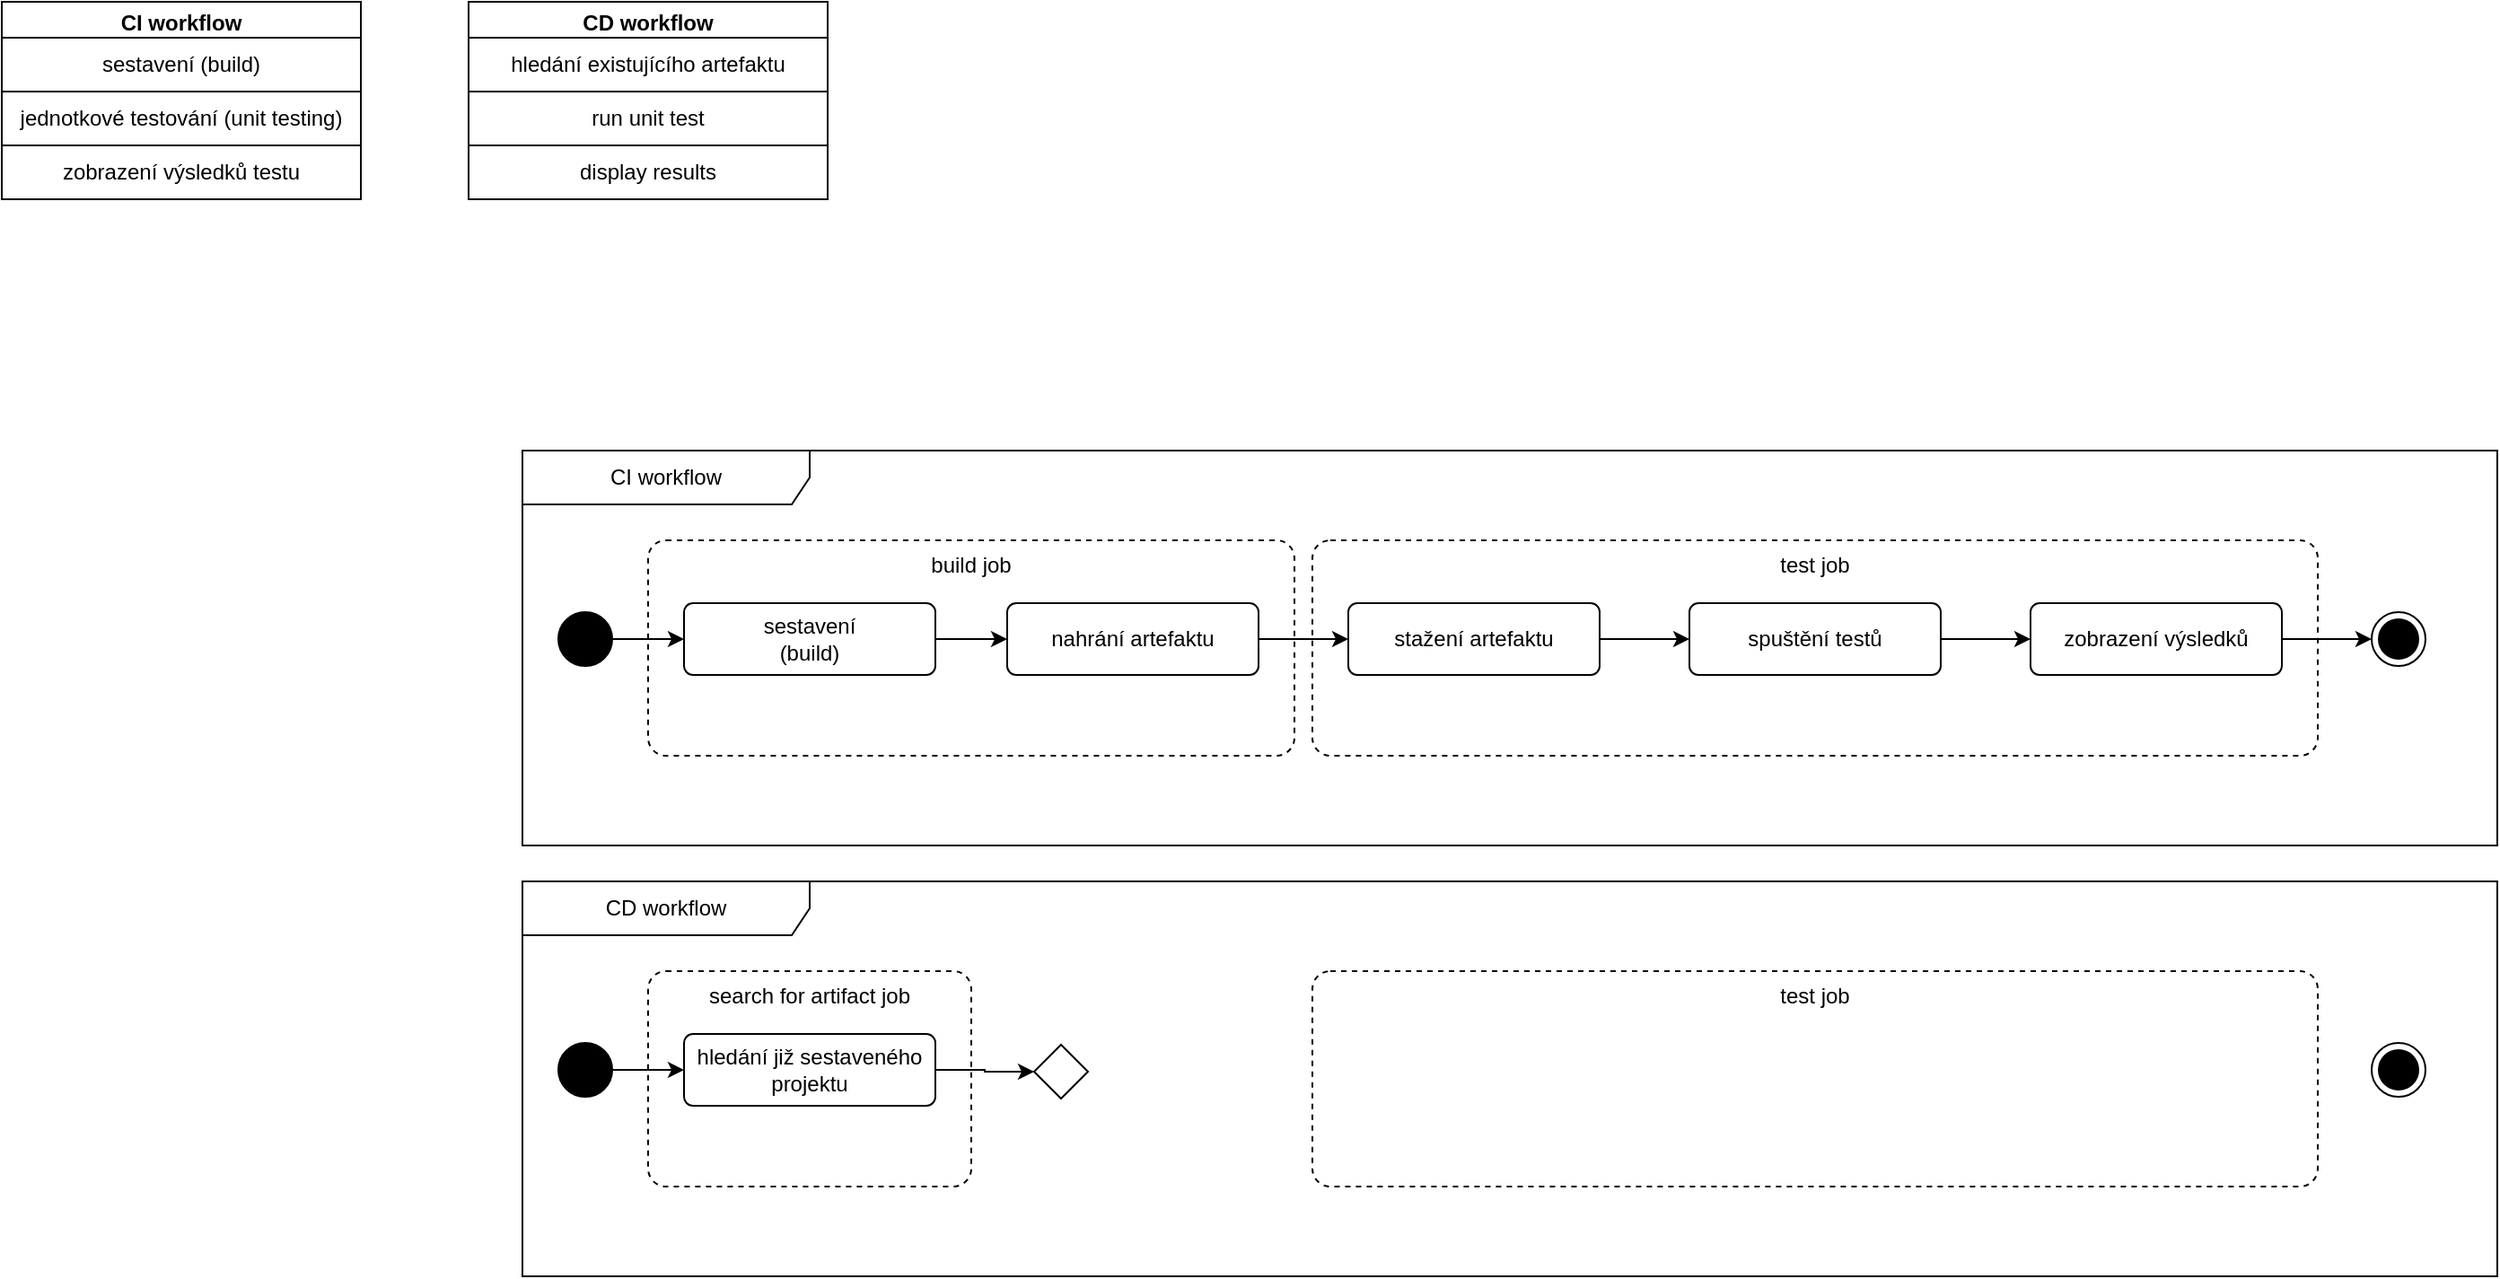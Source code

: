 <mxfile version="26.0.15">
  <diagram name="Stránka-1" id="0nZLXH22_bBQ2f5gnhHG">
    <mxGraphModel dx="1062" dy="678" grid="1" gridSize="10" guides="1" tooltips="1" connect="1" arrows="1" fold="1" page="1" pageScale="1" pageWidth="3300" pageHeight="4681" math="0" shadow="0">
      <root>
        <mxCell id="0" />
        <mxCell id="1" parent="0" />
        <mxCell id="ZliIxLHXJezebO3cyz0a-1" value="CI workflow" style="swimlane;whiteSpace=wrap;html=1;" vertex="1" parent="1">
          <mxGeometry x="300" y="60" width="200" height="110" as="geometry" />
        </mxCell>
        <mxCell id="ZliIxLHXJezebO3cyz0a-2" value="sestavení (build)" style="whiteSpace=wrap;html=1;" vertex="1" parent="ZliIxLHXJezebO3cyz0a-1">
          <mxGeometry y="20" width="200" height="30" as="geometry" />
        </mxCell>
        <mxCell id="ZliIxLHXJezebO3cyz0a-3" value="jednotkové testování (unit testing)" style="whiteSpace=wrap;html=1;" vertex="1" parent="ZliIxLHXJezebO3cyz0a-1">
          <mxGeometry y="50" width="200" height="30" as="geometry" />
        </mxCell>
        <mxCell id="ZliIxLHXJezebO3cyz0a-4" value="zobrazení výsledků testu" style="whiteSpace=wrap;html=1;" vertex="1" parent="ZliIxLHXJezebO3cyz0a-1">
          <mxGeometry y="80" width="200" height="30" as="geometry" />
        </mxCell>
        <mxCell id="ZliIxLHXJezebO3cyz0a-5" value="CD workflow" style="swimlane;whiteSpace=wrap;html=1;" vertex="1" parent="1">
          <mxGeometry x="560" y="60" width="200" height="110" as="geometry" />
        </mxCell>
        <mxCell id="ZliIxLHXJezebO3cyz0a-6" value="hledání existujícího artefaktu" style="whiteSpace=wrap;html=1;" vertex="1" parent="ZliIxLHXJezebO3cyz0a-5">
          <mxGeometry y="20" width="200" height="30" as="geometry" />
        </mxCell>
        <mxCell id="ZliIxLHXJezebO3cyz0a-7" value="run unit test" style="whiteSpace=wrap;html=1;" vertex="1" parent="ZliIxLHXJezebO3cyz0a-5">
          <mxGeometry y="50" width="200" height="30" as="geometry" />
        </mxCell>
        <mxCell id="ZliIxLHXJezebO3cyz0a-8" value="display results" style="whiteSpace=wrap;html=1;" vertex="1" parent="ZliIxLHXJezebO3cyz0a-5">
          <mxGeometry y="80" width="200" height="30" as="geometry" />
        </mxCell>
        <mxCell id="ZliIxLHXJezebO3cyz0a-13" value="CI workflow" style="shape=umlFrame;whiteSpace=wrap;html=1;pointerEvents=0;recursiveResize=0;container=1;collapsible=0;width=160;" vertex="1" parent="1">
          <mxGeometry x="590" y="310" width="1100" height="220" as="geometry" />
        </mxCell>
        <mxCell id="ZliIxLHXJezebO3cyz0a-34" value="test job" style="html=1;align=center;verticalAlign=top;rounded=1;absoluteArcSize=1;arcSize=20;dashed=1;whiteSpace=wrap;" vertex="1" parent="ZliIxLHXJezebO3cyz0a-13">
          <mxGeometry x="440" y="50" width="560" height="120" as="geometry" />
        </mxCell>
        <mxCell id="ZliIxLHXJezebO3cyz0a-33" value="build job" style="html=1;align=center;verticalAlign=top;rounded=1;absoluteArcSize=1;arcSize=20;dashed=1;whiteSpace=wrap;" vertex="1" parent="ZliIxLHXJezebO3cyz0a-13">
          <mxGeometry x="70" y="50" width="360" height="120" as="geometry" />
        </mxCell>
        <mxCell id="ZliIxLHXJezebO3cyz0a-25" style="edgeStyle=orthogonalEdgeStyle;rounded=0;orthogonalLoop=1;jettySize=auto;html=1;" edge="1" parent="ZliIxLHXJezebO3cyz0a-13" source="ZliIxLHXJezebO3cyz0a-22" target="ZliIxLHXJezebO3cyz0a-24">
          <mxGeometry relative="1" as="geometry" />
        </mxCell>
        <mxCell id="ZliIxLHXJezebO3cyz0a-22" value="sestavení&lt;div&gt;(build)&lt;/div&gt;" style="html=1;align=center;verticalAlign=middle;rounded=1;absoluteArcSize=1;arcSize=10;dashed=0;whiteSpace=wrap;" vertex="1" parent="ZliIxLHXJezebO3cyz0a-13">
          <mxGeometry x="90" y="85" width="140" height="40" as="geometry" />
        </mxCell>
        <mxCell id="ZliIxLHXJezebO3cyz0a-27" style="edgeStyle=orthogonalEdgeStyle;rounded=0;orthogonalLoop=1;jettySize=auto;html=1;entryX=0;entryY=0.5;entryDx=0;entryDy=0;" edge="1" parent="ZliIxLHXJezebO3cyz0a-13" source="ZliIxLHXJezebO3cyz0a-24" target="ZliIxLHXJezebO3cyz0a-26">
          <mxGeometry relative="1" as="geometry" />
        </mxCell>
        <mxCell id="ZliIxLHXJezebO3cyz0a-24" value="nahrání artefaktu" style="html=1;align=center;verticalAlign=middle;rounded=1;absoluteArcSize=1;arcSize=10;dashed=0;whiteSpace=wrap;" vertex="1" parent="ZliIxLHXJezebO3cyz0a-13">
          <mxGeometry x="270" y="85" width="140" height="40" as="geometry" />
        </mxCell>
        <mxCell id="ZliIxLHXJezebO3cyz0a-12" value="" style="ellipse;html=1;shape=endState;fillColor=strokeColor;" vertex="1" parent="ZliIxLHXJezebO3cyz0a-13">
          <mxGeometry x="1030" y="90" width="30" height="30" as="geometry" />
        </mxCell>
        <mxCell id="ZliIxLHXJezebO3cyz0a-29" style="edgeStyle=orthogonalEdgeStyle;rounded=0;orthogonalLoop=1;jettySize=auto;html=1;" edge="1" parent="ZliIxLHXJezebO3cyz0a-13" source="ZliIxLHXJezebO3cyz0a-26" target="ZliIxLHXJezebO3cyz0a-28">
          <mxGeometry relative="1" as="geometry" />
        </mxCell>
        <mxCell id="ZliIxLHXJezebO3cyz0a-26" value="stažení artefaktu" style="html=1;align=center;verticalAlign=middle;rounded=1;absoluteArcSize=1;arcSize=10;dashed=0;whiteSpace=wrap;" vertex="1" parent="ZliIxLHXJezebO3cyz0a-13">
          <mxGeometry x="460" y="85" width="140" height="40" as="geometry" />
        </mxCell>
        <mxCell id="ZliIxLHXJezebO3cyz0a-11" value="" style="ellipse;fillColor=strokeColor;html=1;" vertex="1" parent="ZliIxLHXJezebO3cyz0a-13">
          <mxGeometry x="20" y="90" width="30" height="30" as="geometry" />
        </mxCell>
        <mxCell id="ZliIxLHXJezebO3cyz0a-23" style="edgeStyle=orthogonalEdgeStyle;rounded=0;orthogonalLoop=1;jettySize=auto;html=1;entryX=0;entryY=0.5;entryDx=0;entryDy=0;" edge="1" parent="ZliIxLHXJezebO3cyz0a-13" source="ZliIxLHXJezebO3cyz0a-11" target="ZliIxLHXJezebO3cyz0a-22">
          <mxGeometry relative="1" as="geometry" />
        </mxCell>
        <mxCell id="ZliIxLHXJezebO3cyz0a-31" style="edgeStyle=orthogonalEdgeStyle;rounded=0;orthogonalLoop=1;jettySize=auto;html=1;" edge="1" parent="ZliIxLHXJezebO3cyz0a-13" source="ZliIxLHXJezebO3cyz0a-28" target="ZliIxLHXJezebO3cyz0a-30">
          <mxGeometry relative="1" as="geometry" />
        </mxCell>
        <mxCell id="ZliIxLHXJezebO3cyz0a-28" value="spuštění testů" style="html=1;align=center;verticalAlign=middle;rounded=1;absoluteArcSize=1;arcSize=10;dashed=0;whiteSpace=wrap;" vertex="1" parent="ZliIxLHXJezebO3cyz0a-13">
          <mxGeometry x="650" y="85" width="140" height="40" as="geometry" />
        </mxCell>
        <mxCell id="ZliIxLHXJezebO3cyz0a-32" style="edgeStyle=orthogonalEdgeStyle;rounded=0;orthogonalLoop=1;jettySize=auto;html=1;entryX=0;entryY=0.5;entryDx=0;entryDy=0;" edge="1" parent="ZliIxLHXJezebO3cyz0a-13" source="ZliIxLHXJezebO3cyz0a-30" target="ZliIxLHXJezebO3cyz0a-12">
          <mxGeometry relative="1" as="geometry" />
        </mxCell>
        <mxCell id="ZliIxLHXJezebO3cyz0a-30" value="zobrazení výsledků" style="html=1;align=center;verticalAlign=middle;rounded=1;absoluteArcSize=1;arcSize=10;dashed=0;whiteSpace=wrap;" vertex="1" parent="ZliIxLHXJezebO3cyz0a-13">
          <mxGeometry x="840" y="85" width="140" height="40" as="geometry" />
        </mxCell>
        <mxCell id="ZliIxLHXJezebO3cyz0a-35" value="CD workflow" style="shape=umlFrame;whiteSpace=wrap;html=1;pointerEvents=0;recursiveResize=0;container=1;collapsible=0;width=160;" vertex="1" parent="1">
          <mxGeometry x="590" y="550" width="1100" height="220" as="geometry" />
        </mxCell>
        <mxCell id="ZliIxLHXJezebO3cyz0a-36" value="test job" style="html=1;align=center;verticalAlign=top;rounded=1;absoluteArcSize=1;arcSize=20;dashed=1;whiteSpace=wrap;" vertex="1" parent="ZliIxLHXJezebO3cyz0a-35">
          <mxGeometry x="440" y="50" width="560" height="120" as="geometry" />
        </mxCell>
        <mxCell id="ZliIxLHXJezebO3cyz0a-37" value="search for artifact job" style="html=1;align=center;verticalAlign=top;rounded=1;absoluteArcSize=1;arcSize=20;dashed=1;whiteSpace=wrap;" vertex="1" parent="ZliIxLHXJezebO3cyz0a-35">
          <mxGeometry x="70" y="50" width="180" height="120" as="geometry" />
        </mxCell>
        <mxCell id="ZliIxLHXJezebO3cyz0a-38" style="edgeStyle=orthogonalEdgeStyle;rounded=0;orthogonalLoop=1;jettySize=auto;html=1;entryX=0;entryY=0.5;entryDx=0;entryDy=0;" edge="1" parent="ZliIxLHXJezebO3cyz0a-35" source="ZliIxLHXJezebO3cyz0a-39" target="ZliIxLHXJezebO3cyz0a-51">
          <mxGeometry relative="1" as="geometry">
            <mxPoint x="270" y="105" as="targetPoint" />
          </mxGeometry>
        </mxCell>
        <mxCell id="ZliIxLHXJezebO3cyz0a-39" value="hledání již sestaveného projektu" style="html=1;align=center;verticalAlign=middle;rounded=1;absoluteArcSize=1;arcSize=10;dashed=0;whiteSpace=wrap;" vertex="1" parent="ZliIxLHXJezebO3cyz0a-35">
          <mxGeometry x="90" y="85" width="140" height="40" as="geometry" />
        </mxCell>
        <mxCell id="ZliIxLHXJezebO3cyz0a-42" value="" style="ellipse;html=1;shape=endState;fillColor=strokeColor;" vertex="1" parent="ZliIxLHXJezebO3cyz0a-35">
          <mxGeometry x="1030" y="90" width="30" height="30" as="geometry" />
        </mxCell>
        <mxCell id="ZliIxLHXJezebO3cyz0a-45" value="" style="ellipse;fillColor=strokeColor;html=1;" vertex="1" parent="ZliIxLHXJezebO3cyz0a-35">
          <mxGeometry x="20" y="90" width="30" height="30" as="geometry" />
        </mxCell>
        <mxCell id="ZliIxLHXJezebO3cyz0a-46" style="edgeStyle=orthogonalEdgeStyle;rounded=0;orthogonalLoop=1;jettySize=auto;html=1;entryX=0;entryY=0.5;entryDx=0;entryDy=0;" edge="1" parent="ZliIxLHXJezebO3cyz0a-35" source="ZliIxLHXJezebO3cyz0a-45" target="ZliIxLHXJezebO3cyz0a-39">
          <mxGeometry relative="1" as="geometry" />
        </mxCell>
        <mxCell id="ZliIxLHXJezebO3cyz0a-51" value="" style="rhombus;" vertex="1" parent="ZliIxLHXJezebO3cyz0a-35">
          <mxGeometry x="285" y="91" width="30" height="30" as="geometry" />
        </mxCell>
      </root>
    </mxGraphModel>
  </diagram>
</mxfile>
